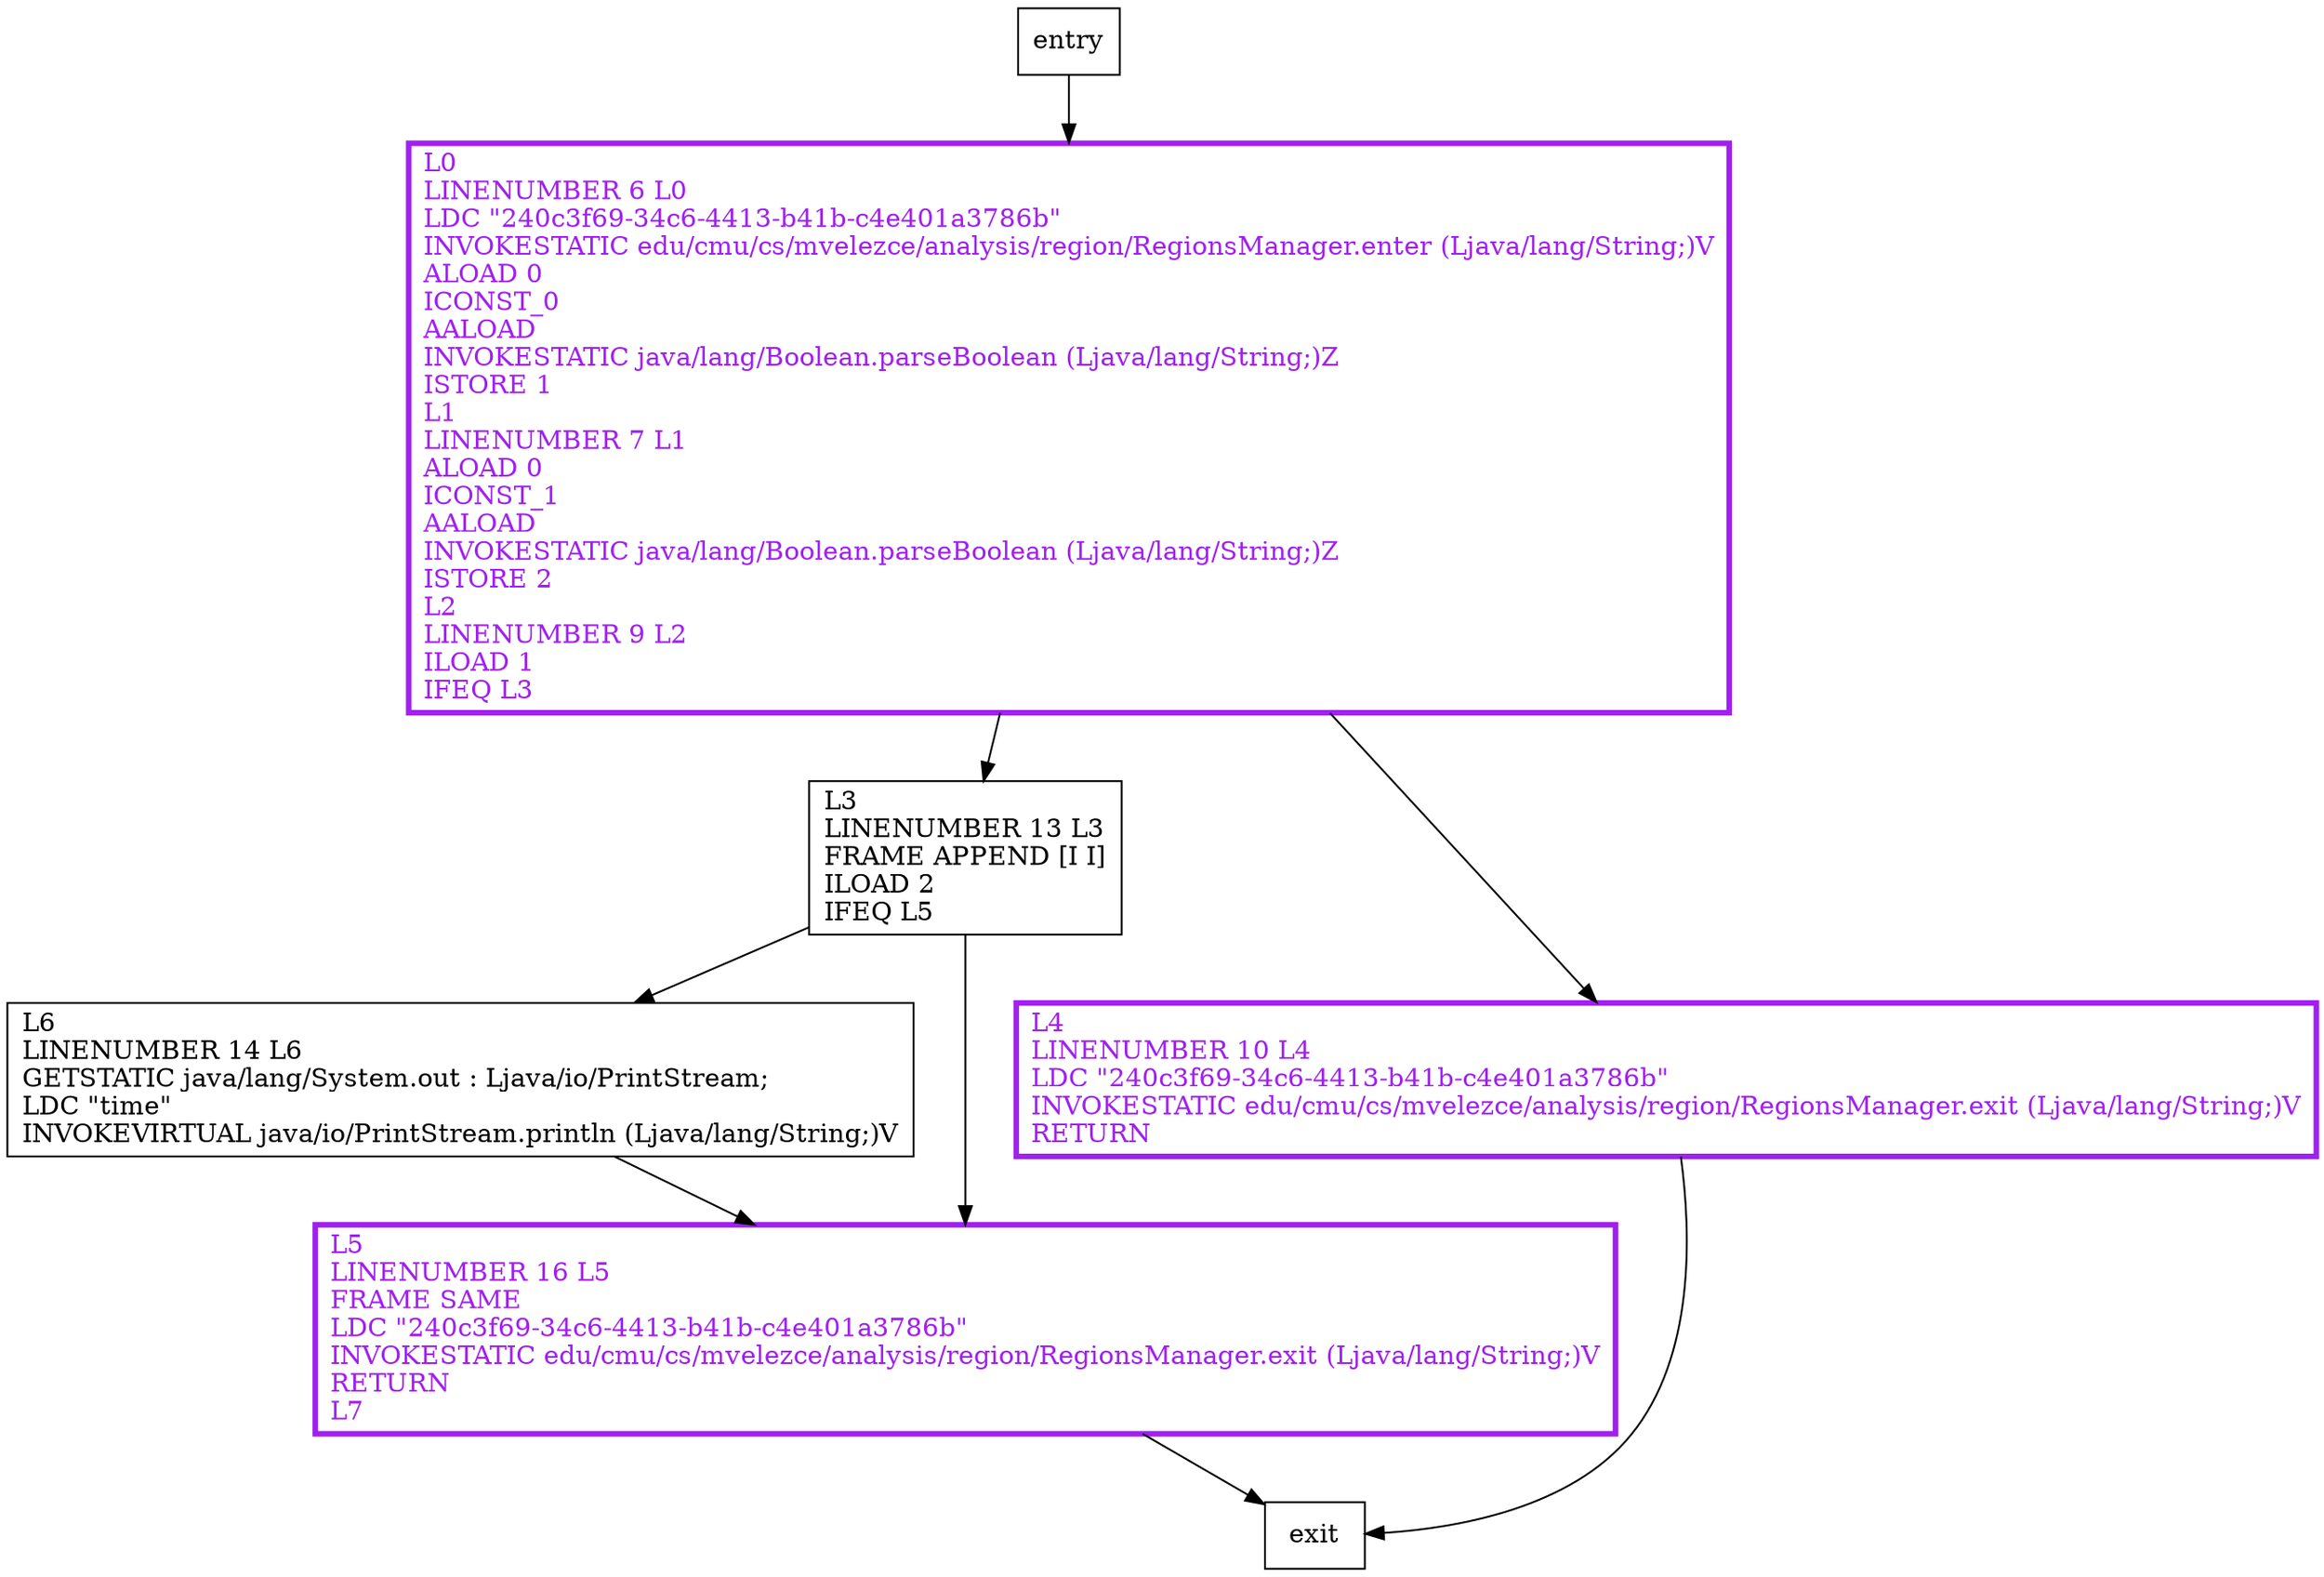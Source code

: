 digraph main {
node [shape=record];
237223007 [label="L0\lLINENUMBER 6 L0\lLDC \"240c3f69-34c6-4413-b41b-c4e401a3786b\"\lINVOKESTATIC edu/cmu/cs/mvelezce/analysis/region/RegionsManager.enter (Ljava/lang/String;)V\lALOAD 0\lICONST_0\lAALOAD\lINVOKESTATIC java/lang/Boolean.parseBoolean (Ljava/lang/String;)Z\lISTORE 1\lL1\lLINENUMBER 7 L1\lALOAD 0\lICONST_1\lAALOAD\lINVOKESTATIC java/lang/Boolean.parseBoolean (Ljava/lang/String;)Z\lISTORE 2\lL2\lLINENUMBER 9 L2\lILOAD 1\lIFEQ L3\l"];
660819007 [label="L6\lLINENUMBER 14 L6\lGETSTATIC java/lang/System.out : Ljava/io/PrintStream;\lLDC \"time\"\lINVOKEVIRTUAL java/io/PrintStream.println (Ljava/lang/String;)V\l"];
121237613 [label="L3\lLINENUMBER 13 L3\lFRAME APPEND [I I]\lILOAD 2\lIFEQ L5\l"];
959694315 [label="L4\lLINENUMBER 10 L4\lLDC \"240c3f69-34c6-4413-b41b-c4e401a3786b\"\lINVOKESTATIC edu/cmu/cs/mvelezce/analysis/region/RegionsManager.exit (Ljava/lang/String;)V\lRETURN\l"];
884067784 [label="L5\lLINENUMBER 16 L5\lFRAME SAME\lLDC \"240c3f69-34c6-4413-b41b-c4e401a3786b\"\lINVOKESTATIC edu/cmu/cs/mvelezce/analysis/region/RegionsManager.exit (Ljava/lang/String;)V\lRETURN\lL7\l"];
entry;
exit;
entry -> 237223007;
237223007 -> 121237613;
237223007 -> 959694315;
660819007 -> 884067784;
121237613 -> 660819007;
121237613 -> 884067784;
959694315 -> exit;
884067784 -> exit;
237223007[fontcolor="purple", penwidth=3, color="purple"];
959694315[fontcolor="purple", penwidth=3, color="purple"];
884067784[fontcolor="purple", penwidth=3, color="purple"];
}
